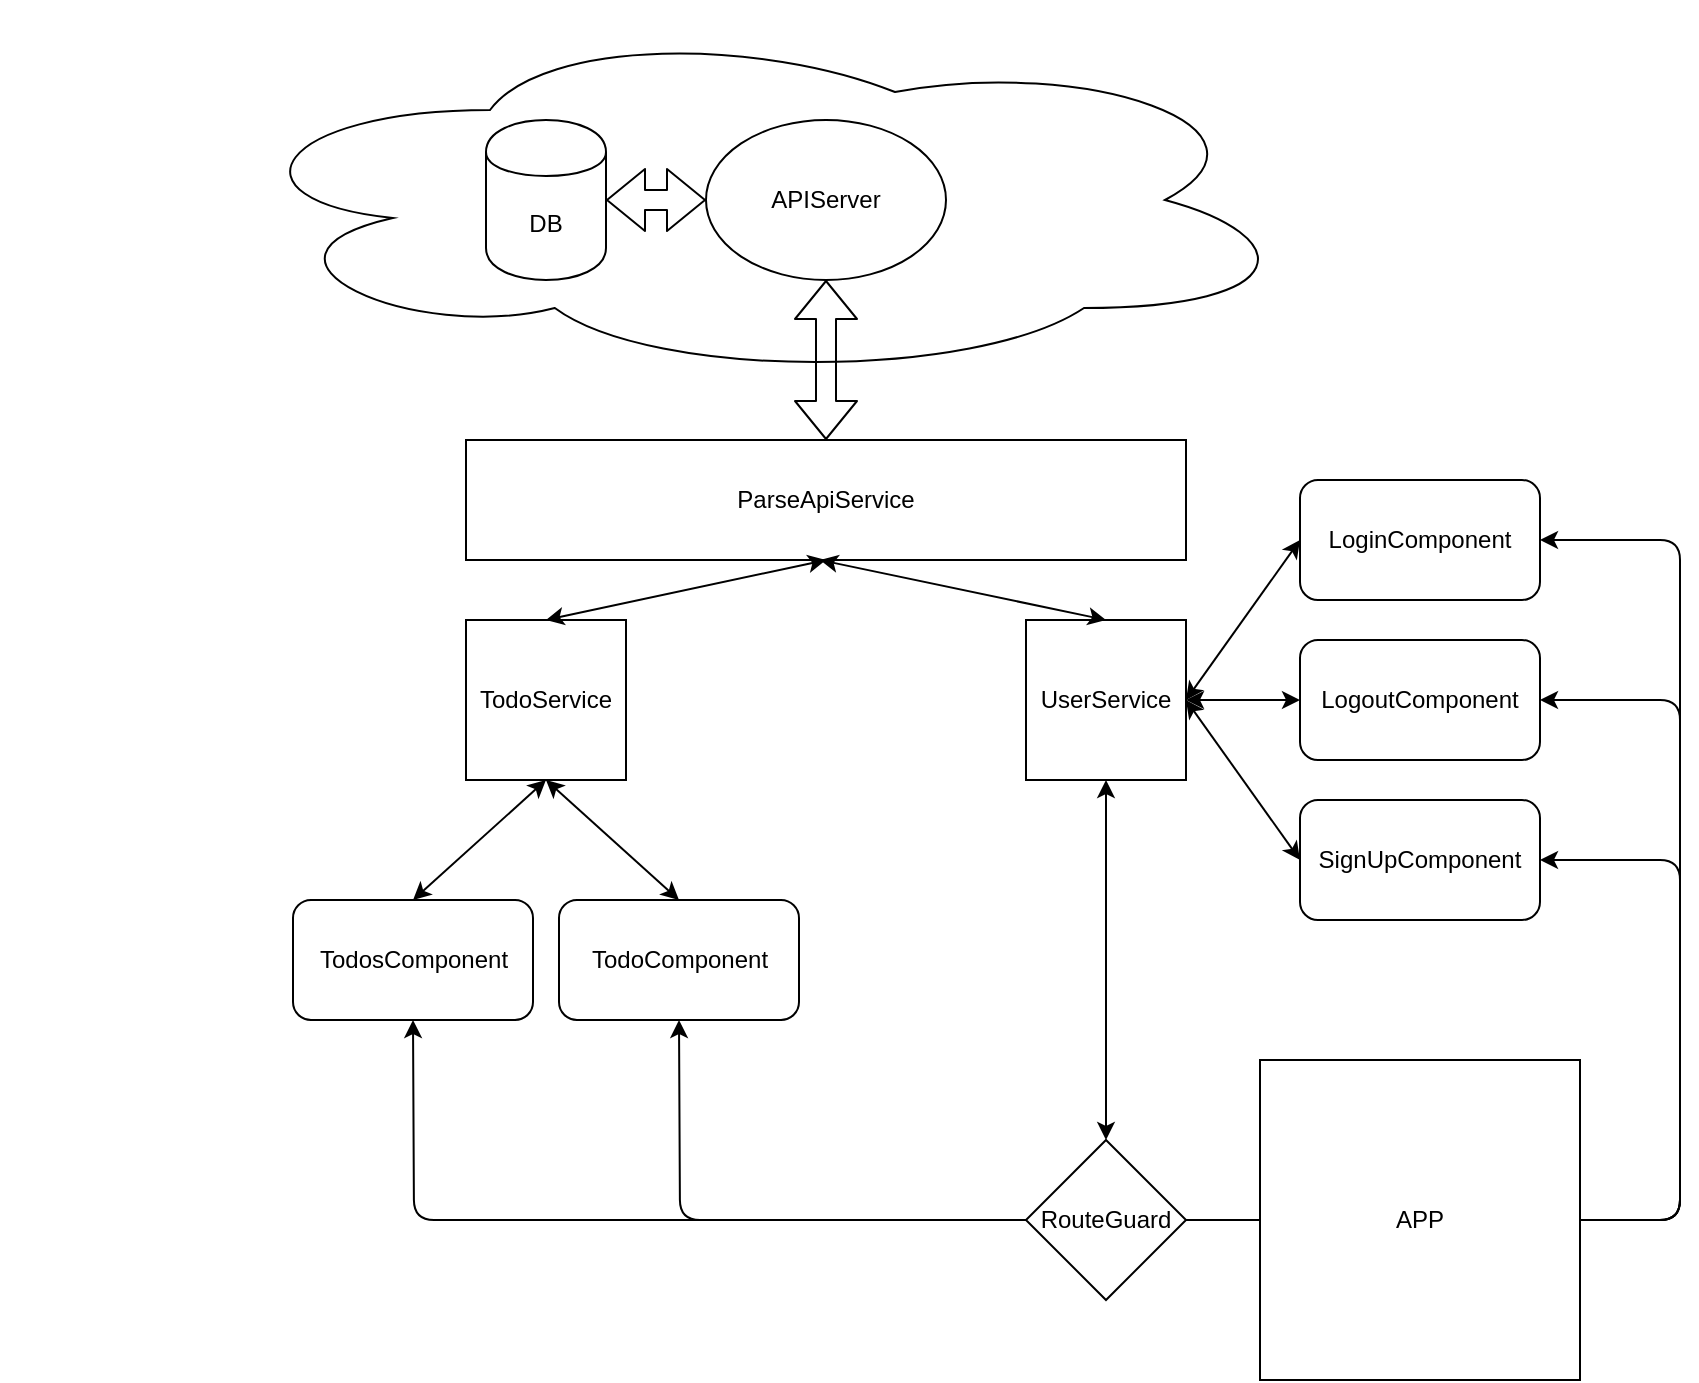 <mxfile version="12.4.3" type="device" pages="1"><diagram id="7h9JuodTBW7udYTNp7qE" name="Page-1"><mxGraphModel dx="2249" dy="1882" grid="1" gridSize="10" guides="1" tooltips="1" connect="1" arrows="1" fold="1" page="1" pageScale="1" pageWidth="827" pageHeight="1169" math="0" shadow="0"><root><mxCell id="0"/><mxCell id="1" parent="0"/><mxCell id="ctqPBUVVBrjKJdd49dpX-1" value="APP" style="whiteSpace=wrap;html=1;aspect=fixed;" vertex="1" parent="1"><mxGeometry x="590" y="460" width="160" height="160" as="geometry"/></mxCell><mxCell id="ctqPBUVVBrjKJdd49dpX-2" value="UserService" style="whiteSpace=wrap;html=1;aspect=fixed;" vertex="1" parent="1"><mxGeometry x="473" y="240" width="80" height="80" as="geometry"/></mxCell><mxCell id="ctqPBUVVBrjKJdd49dpX-3" value="TodoService" style="whiteSpace=wrap;html=1;aspect=fixed;" vertex="1" parent="1"><mxGeometry x="193" y="240" width="80" height="80" as="geometry"/></mxCell><mxCell id="ctqPBUVVBrjKJdd49dpX-4" value="ParseApiService" style="rounded=0;whiteSpace=wrap;html=1;" vertex="1" parent="1"><mxGeometry x="193" y="150" width="360" height="60" as="geometry"/></mxCell><mxCell id="ctqPBUVVBrjKJdd49dpX-9" value="" style="group" vertex="1" connectable="0" parent="1"><mxGeometry x="-40" y="-70" width="680" height="190" as="geometry"/></mxCell><mxCell id="ctqPBUVVBrjKJdd49dpX-14" value="" style="group" vertex="1" connectable="0" parent="ctqPBUVVBrjKJdd49dpX-9"><mxGeometry x="110" y="10" width="540" height="180" as="geometry"/></mxCell><mxCell id="ctqPBUVVBrjKJdd49dpX-12" value="" style="group" vertex="1" connectable="0" parent="ctqPBUVVBrjKJdd49dpX-14"><mxGeometry width="540" height="180" as="geometry"/></mxCell><mxCell id="ctqPBUVVBrjKJdd49dpX-11" value="" style="group" vertex="1" connectable="0" parent="ctqPBUVVBrjKJdd49dpX-12"><mxGeometry width="540" height="180" as="geometry"/></mxCell><mxCell id="ctqPBUVVBrjKJdd49dpX-8" value="" style="ellipse;shape=cloud;whiteSpace=wrap;html=1;" vertex="1" parent="ctqPBUVVBrjKJdd49dpX-11"><mxGeometry width="540" height="180" as="geometry"/></mxCell><mxCell id="ctqPBUVVBrjKJdd49dpX-10" value="APIServer" style="ellipse;whiteSpace=wrap;html=1;" vertex="1" parent="ctqPBUVVBrjKJdd49dpX-11"><mxGeometry x="243" y="50" width="120" height="80" as="geometry"/></mxCell><mxCell id="ctqPBUVVBrjKJdd49dpX-7" value="DB" style="shape=cylinder;whiteSpace=wrap;html=1;boundedLbl=1;backgroundOutline=1;" vertex="1" parent="ctqPBUVVBrjKJdd49dpX-11"><mxGeometry x="133" y="50" width="60" height="80" as="geometry"/></mxCell><mxCell id="ctqPBUVVBrjKJdd49dpX-13" value="" style="shape=flexArrow;endArrow=classic;startArrow=classic;html=1;entryX=0;entryY=0.5;entryDx=0;entryDy=0;exitX=1;exitY=0.5;exitDx=0;exitDy=0;" edge="1" parent="ctqPBUVVBrjKJdd49dpX-11" source="ctqPBUVVBrjKJdd49dpX-7" target="ctqPBUVVBrjKJdd49dpX-10"><mxGeometry width="50" height="50" relative="1" as="geometry"><mxPoint x="180" y="160" as="sourcePoint"/><mxPoint x="230" y="110" as="targetPoint"/></mxGeometry></mxCell><mxCell id="ctqPBUVVBrjKJdd49dpX-15" value="" style="shape=flexArrow;endArrow=classic;startArrow=classic;html=1;entryX=0.5;entryY=1;entryDx=0;entryDy=0;exitX=0.5;exitY=0;exitDx=0;exitDy=0;" edge="1" parent="1" source="ctqPBUVVBrjKJdd49dpX-4" target="ctqPBUVVBrjKJdd49dpX-10"><mxGeometry width="50" height="50" relative="1" as="geometry"><mxPoint x="373" y="162" as="sourcePoint"/><mxPoint x="150" y="200" as="targetPoint"/></mxGeometry></mxCell><mxCell id="ctqPBUVVBrjKJdd49dpX-16" value="" style="endArrow=classic;startArrow=classic;html=1;entryX=0.5;entryY=1;entryDx=0;entryDy=0;exitX=0.5;exitY=0;exitDx=0;exitDy=0;" edge="1" parent="1" source="ctqPBUVVBrjKJdd49dpX-3" target="ctqPBUVVBrjKJdd49dpX-4"><mxGeometry width="50" height="50" relative="1" as="geometry"><mxPoint x="-40" y="710" as="sourcePoint"/><mxPoint x="10" y="660" as="targetPoint"/></mxGeometry></mxCell><mxCell id="ctqPBUVVBrjKJdd49dpX-17" value="" style="endArrow=classic;startArrow=classic;html=1;exitX=0.5;exitY=0;exitDx=0;exitDy=0;" edge="1" parent="1" source="ctqPBUVVBrjKJdd49dpX-2"><mxGeometry width="50" height="50" relative="1" as="geometry"><mxPoint x="-40" y="710" as="sourcePoint"/><mxPoint x="370" y="210" as="targetPoint"/></mxGeometry></mxCell><mxCell id="ctqPBUVVBrjKJdd49dpX-18" value="TodosComponent" style="rounded=1;whiteSpace=wrap;html=1;" vertex="1" parent="1"><mxGeometry x="106.5" y="380" width="120" height="60" as="geometry"/></mxCell><mxCell id="ctqPBUVVBrjKJdd49dpX-19" value="TodoComponent" style="rounded=1;whiteSpace=wrap;html=1;" vertex="1" parent="1"><mxGeometry x="239.5" y="380" width="120" height="60" as="geometry"/></mxCell><mxCell id="ctqPBUVVBrjKJdd49dpX-21" value="LoginComponent" style="rounded=1;whiteSpace=wrap;html=1;" vertex="1" parent="1"><mxGeometry x="610" y="170" width="120" height="60" as="geometry"/></mxCell><mxCell id="ctqPBUVVBrjKJdd49dpX-22" value="LogoutComponent" style="rounded=1;whiteSpace=wrap;html=1;" vertex="1" parent="1"><mxGeometry x="610" y="250" width="120" height="60" as="geometry"/></mxCell><mxCell id="ctqPBUVVBrjKJdd49dpX-23" value="SignUpComponent" style="rounded=1;whiteSpace=wrap;html=1;" vertex="1" parent="1"><mxGeometry x="610" y="330" width="120" height="60" as="geometry"/></mxCell><mxCell id="ctqPBUVVBrjKJdd49dpX-24" value="" style="endArrow=classic;startArrow=classic;html=1;entryX=0;entryY=0.5;entryDx=0;entryDy=0;exitX=1;exitY=0.5;exitDx=0;exitDy=0;" edge="1" parent="1" source="ctqPBUVVBrjKJdd49dpX-2" target="ctqPBUVVBrjKJdd49dpX-21"><mxGeometry width="50" height="50" relative="1" as="geometry"><mxPoint x="-40" y="710" as="sourcePoint"/><mxPoint x="10" y="660" as="targetPoint"/></mxGeometry></mxCell><mxCell id="ctqPBUVVBrjKJdd49dpX-27" value="" style="endArrow=classic;startArrow=classic;html=1;entryX=0;entryY=0.5;entryDx=0;entryDy=0;exitX=1;exitY=0.5;exitDx=0;exitDy=0;" edge="1" parent="1" source="ctqPBUVVBrjKJdd49dpX-2" target="ctqPBUVVBrjKJdd49dpX-22"><mxGeometry width="50" height="50" relative="1" as="geometry"><mxPoint x="560" y="280" as="sourcePoint"/><mxPoint x="680" y="210" as="targetPoint"/></mxGeometry></mxCell><mxCell id="ctqPBUVVBrjKJdd49dpX-28" value="" style="endArrow=classic;startArrow=classic;html=1;entryX=0;entryY=0.5;entryDx=0;entryDy=0;exitX=1;exitY=0.5;exitDx=0;exitDy=0;" edge="1" parent="1" source="ctqPBUVVBrjKJdd49dpX-2" target="ctqPBUVVBrjKJdd49dpX-23"><mxGeometry width="50" height="50" relative="1" as="geometry"><mxPoint x="573" y="300" as="sourcePoint"/><mxPoint x="690" y="220" as="targetPoint"/></mxGeometry></mxCell><mxCell id="ctqPBUVVBrjKJdd49dpX-29" value="RouteGuard" style="rhombus;whiteSpace=wrap;html=1;" vertex="1" parent="1"><mxGeometry x="473" y="500" width="80" height="80" as="geometry"/></mxCell><mxCell id="ctqPBUVVBrjKJdd49dpX-30" value="" style="endArrow=classic;startArrow=classic;html=1;entryX=0.5;entryY=1;entryDx=0;entryDy=0;exitX=0.5;exitY=0;exitDx=0;exitDy=0;" edge="1" parent="1" source="ctqPBUVVBrjKJdd49dpX-29" target="ctqPBUVVBrjKJdd49dpX-2"><mxGeometry width="50" height="50" relative="1" as="geometry"><mxPoint x="330" y="550" as="sourcePoint"/><mxPoint x="380" y="500" as="targetPoint"/></mxGeometry></mxCell><mxCell id="ctqPBUVVBrjKJdd49dpX-31" value="" style="endArrow=classic;html=1;entryX=1;entryY=0.5;entryDx=0;entryDy=0;exitX=1;exitY=0.5;exitDx=0;exitDy=0;" edge="1" parent="1" source="ctqPBUVVBrjKJdd49dpX-1" target="ctqPBUVVBrjKJdd49dpX-21"><mxGeometry width="50" height="50" relative="1" as="geometry"><mxPoint x="760" y="540" as="sourcePoint"/><mxPoint x="10" y="640" as="targetPoint"/><Array as="points"><mxPoint x="800" y="540"/><mxPoint x="800" y="200"/><mxPoint x="760" y="200"/></Array></mxGeometry></mxCell><mxCell id="ctqPBUVVBrjKJdd49dpX-32" value="" style="endArrow=classic;html=1;entryX=1;entryY=0.5;entryDx=0;entryDy=0;exitX=1;exitY=0.5;exitDx=0;exitDy=0;" edge="1" parent="1" source="ctqPBUVVBrjKJdd49dpX-1"><mxGeometry width="50" height="50" relative="1" as="geometry"><mxPoint x="750" y="620" as="sourcePoint"/><mxPoint x="730" y="280" as="targetPoint"/><Array as="points"><mxPoint x="800" y="540"/><mxPoint x="800" y="280"/><mxPoint x="760" y="280"/></Array></mxGeometry></mxCell><mxCell id="ctqPBUVVBrjKJdd49dpX-33" value="" style="endArrow=classic;html=1;entryX=1;entryY=0.5;entryDx=0;entryDy=0;exitX=1;exitY=0.5;exitDx=0;exitDy=0;" edge="1" parent="1" source="ctqPBUVVBrjKJdd49dpX-1" target="ctqPBUVVBrjKJdd49dpX-23"><mxGeometry width="50" height="50" relative="1" as="geometry"><mxPoint x="760" y="550" as="sourcePoint"/><mxPoint x="740" y="290" as="targetPoint"/><Array as="points"><mxPoint x="800" y="540"/><mxPoint x="800" y="360"/><mxPoint x="760" y="360"/></Array></mxGeometry></mxCell><mxCell id="ctqPBUVVBrjKJdd49dpX-34" value="" style="endArrow=none;html=1;entryX=0;entryY=0.5;entryDx=0;entryDy=0;exitX=1;exitY=0.5;exitDx=0;exitDy=0;" edge="1" parent="1" source="ctqPBUVVBrjKJdd49dpX-29" target="ctqPBUVVBrjKJdd49dpX-1"><mxGeometry width="50" height="50" relative="1" as="geometry"><mxPoint x="-40" y="690" as="sourcePoint"/><mxPoint x="10" y="640" as="targetPoint"/></mxGeometry></mxCell><mxCell id="ctqPBUVVBrjKJdd49dpX-35" value="" style="endArrow=classic;startArrow=classic;html=1;entryX=0.5;entryY=1;entryDx=0;entryDy=0;exitX=0.5;exitY=0;exitDx=0;exitDy=0;" edge="1" parent="1" source="ctqPBUVVBrjKJdd49dpX-18" target="ctqPBUVVBrjKJdd49dpX-3"><mxGeometry width="50" height="50" relative="1" as="geometry"><mxPoint x="-40" y="690" as="sourcePoint"/><mxPoint x="10" y="640" as="targetPoint"/></mxGeometry></mxCell><mxCell id="ctqPBUVVBrjKJdd49dpX-36" value="" style="endArrow=classic;startArrow=classic;html=1;entryX=0.5;entryY=1;entryDx=0;entryDy=0;exitX=0.5;exitY=0;exitDx=0;exitDy=0;" edge="1" parent="1" source="ctqPBUVVBrjKJdd49dpX-19" target="ctqPBUVVBrjKJdd49dpX-3"><mxGeometry width="50" height="50" relative="1" as="geometry"><mxPoint x="-40" y="690" as="sourcePoint"/><mxPoint x="10" y="640" as="targetPoint"/></mxGeometry></mxCell><mxCell id="ctqPBUVVBrjKJdd49dpX-37" value="" style="endArrow=classic;html=1;entryX=0.5;entryY=1;entryDx=0;entryDy=0;exitX=0;exitY=0.5;exitDx=0;exitDy=0;" edge="1" parent="1" source="ctqPBUVVBrjKJdd49dpX-29" target="ctqPBUVVBrjKJdd49dpX-18"><mxGeometry width="50" height="50" relative="1" as="geometry"><mxPoint x="-40" y="690" as="sourcePoint"/><mxPoint x="10" y="640" as="targetPoint"/><Array as="points"><mxPoint x="167" y="540"/></Array></mxGeometry></mxCell><mxCell id="ctqPBUVVBrjKJdd49dpX-38" value="" style="endArrow=classic;html=1;entryX=0.5;entryY=1;entryDx=0;entryDy=0;" edge="1" parent="1" target="ctqPBUVVBrjKJdd49dpX-19"><mxGeometry width="50" height="50" relative="1" as="geometry"><mxPoint x="470" y="540" as="sourcePoint"/><mxPoint x="176.5" y="450" as="targetPoint"/><Array as="points"><mxPoint x="300" y="540"/></Array></mxGeometry></mxCell></root></mxGraphModel></diagram></mxfile>